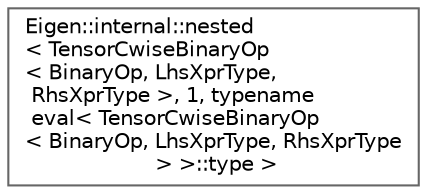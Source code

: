 digraph "类继承关系图"
{
 // LATEX_PDF_SIZE
  bgcolor="transparent";
  edge [fontname=Helvetica,fontsize=10,labelfontname=Helvetica,labelfontsize=10];
  node [fontname=Helvetica,fontsize=10,shape=box,height=0.2,width=0.4];
  rankdir="LR";
  Node0 [id="Node000000",label="Eigen::internal::nested\l\< TensorCwiseBinaryOp\l\< BinaryOp, LhsXprType,\l RhsXprType \>, 1, typename\l eval\< TensorCwiseBinaryOp\l\< BinaryOp, LhsXprType, RhsXprType\l \> \>::type \>",height=0.2,width=0.4,color="grey40", fillcolor="white", style="filled",URL="$struct_eigen_1_1internal_1_1nested_3_01_tensor_cwise_binary_op_3_01_binary_op_00_01_lhs_xpr_typec43a72cea85b54495a72d72517229ff1.html",tooltip=" "];
}
